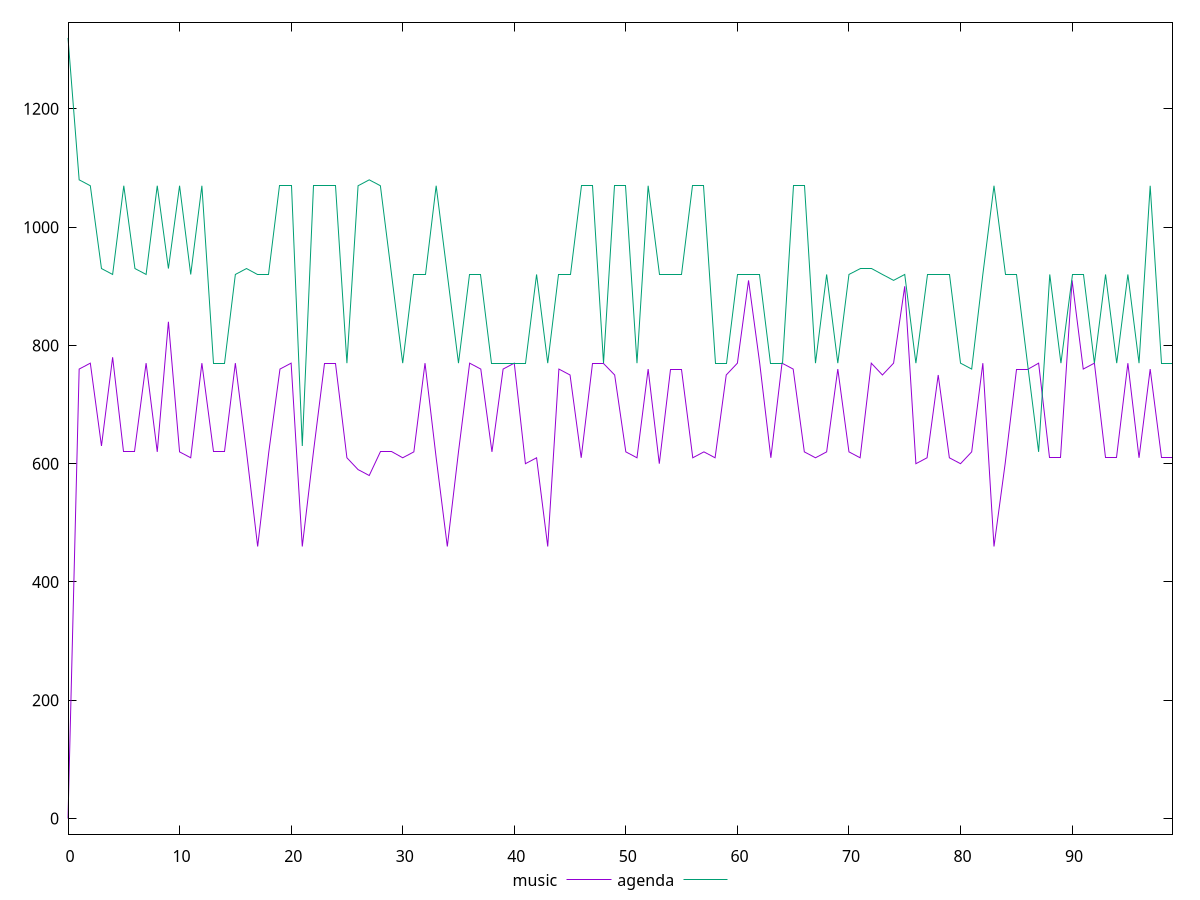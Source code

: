 reset

$music <<EOF
0 0
1 760
2 770
3 630
4 780
5 620
6 620
7 770
8 620
9 840
10 620
11 610
12 770
13 620
14 620
15 770
16 620
17 460
18 620
19 760
20 770
21 460
22 620
23 770
24 770
25 610
26 590
27 580
28 620
29 620
30 610
31 620
32 770
33 610
34 460
35 620
36 770
37 760
38 620
39 760
40 770
41 600
42 610
43 460
44 760
45 750
46 610
47 770
48 770
49 750
50 620
51 610
52 760
53 600
54 760
55 760
56 610
57 620
58 610
59 750
60 770
61 910
62 770
63 610
64 770
65 760
66 620
67 610
68 620
69 760
70 620
71 610
72 770
73 750
74 770
75 900
76 600
77 610
78 750
79 610
80 600
81 620
82 770
83 460
84 600
85 760
86 760
87 770
88 610
89 610
90 910
91 760
92 770
93 610
94 610
95 770
96 610
97 760
98 610
99 610
EOF

$agenda <<EOF
0 1320
1 1080
2 1070
3 930
4 920
5 1070
6 930
7 920
8 1070
9 930
10 1070
11 920
12 1070
13 770
14 770
15 920
16 930
17 920
18 920
19 1070
20 1070
21 630
22 1070
23 1070
24 1070
25 770
26 1070
27 1080
28 1070
29 920
30 770
31 920
32 920
33 1070
34 920
35 770
36 920
37 920
38 770
39 770
40 770
41 770
42 920
43 770
44 920
45 920
46 1070
47 1070
48 770
49 1070
50 1070
51 770
52 1070
53 920
54 920
55 920
56 1070
57 1070
58 770
59 770
60 920
61 920
62 920
63 770
64 770
65 1070
66 1070
67 770
68 920
69 770
70 920
71 930
72 930
73 920
74 910
75 920
76 770
77 920
78 920
79 920
80 770
81 760
82 920
83 1070
84 920
85 920
86 770
87 620
88 920
89 770
90 920
91 920
92 770
93 920
94 770
95 920
96 770
97 1070
98 770
99 770
EOF

set key outside below
set xrange [0:99]
set yrange [-26.400000000000002:1346.4]
set trange [-26.400000000000002:1346.4]
set terminal svg size 640, 520 enhanced background rgb 'white'
set output "reports/report_00032_2021-02-25T10-28-15.087Z/uses-http2/comparison/line/0_vs_1.svg"

plot $music title "music" with line, \
     $agenda title "agenda" with line

reset
